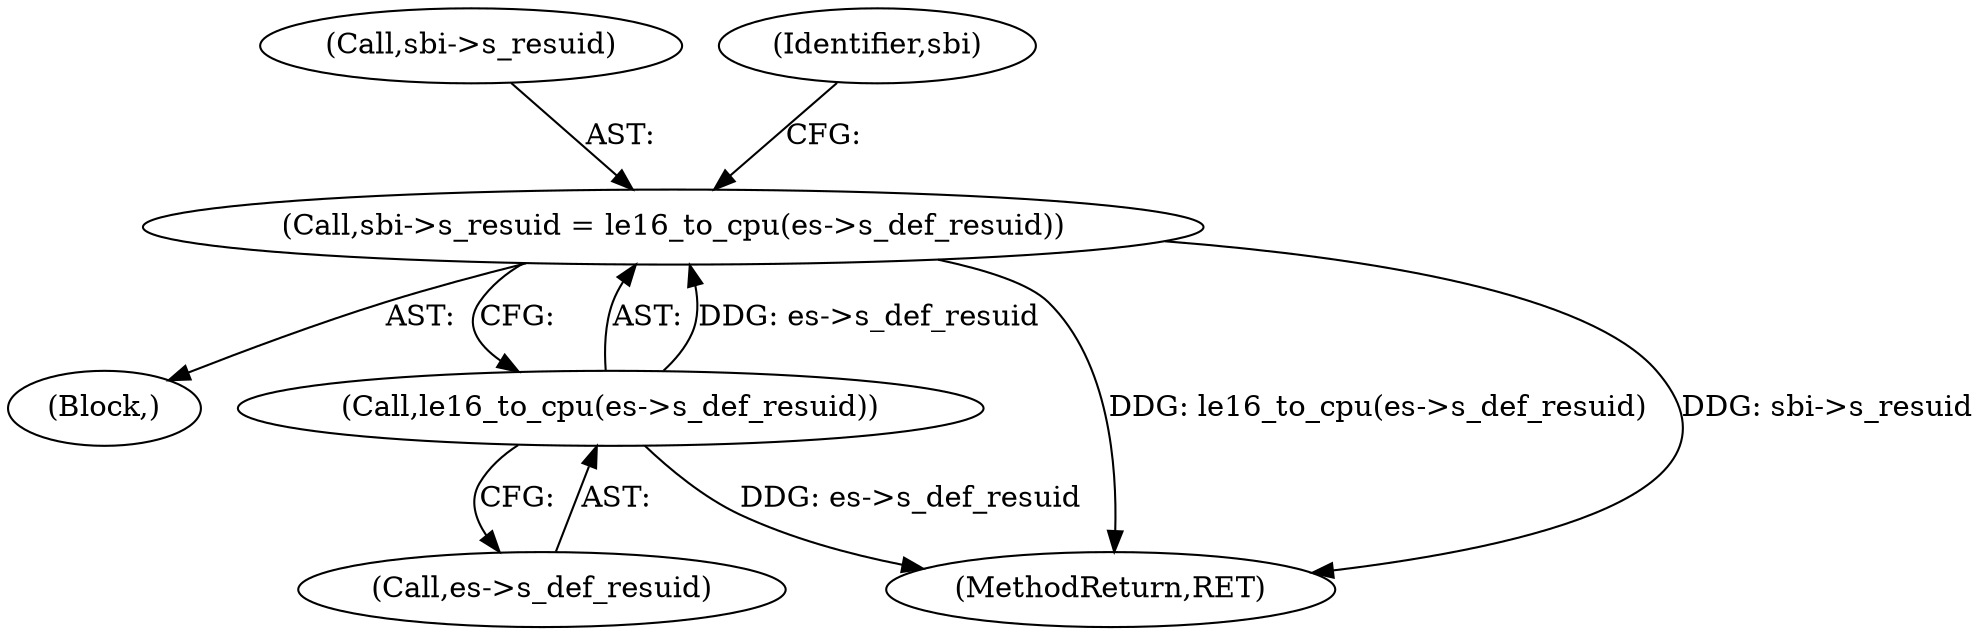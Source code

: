 digraph "0_linux_744692dc059845b2a3022119871846e74d4f6e11_16@pointer" {
"1000468" [label="(Call,sbi->s_resuid = le16_to_cpu(es->s_def_resuid))"];
"1000472" [label="(Call,le16_to_cpu(es->s_def_resuid))"];
"1000469" [label="(Call,sbi->s_resuid)"];
"1000468" [label="(Call,sbi->s_resuid = le16_to_cpu(es->s_def_resuid))"];
"1000478" [label="(Identifier,sbi)"];
"1000473" [label="(Call,es->s_def_resuid)"];
"1000120" [label="(Block,)"];
"1000472" [label="(Call,le16_to_cpu(es->s_def_resuid))"];
"1002129" [label="(MethodReturn,RET)"];
"1000468" -> "1000120"  [label="AST: "];
"1000468" -> "1000472"  [label="CFG: "];
"1000469" -> "1000468"  [label="AST: "];
"1000472" -> "1000468"  [label="AST: "];
"1000478" -> "1000468"  [label="CFG: "];
"1000468" -> "1002129"  [label="DDG: le16_to_cpu(es->s_def_resuid)"];
"1000468" -> "1002129"  [label="DDG: sbi->s_resuid"];
"1000472" -> "1000468"  [label="DDG: es->s_def_resuid"];
"1000472" -> "1000473"  [label="CFG: "];
"1000473" -> "1000472"  [label="AST: "];
"1000472" -> "1002129"  [label="DDG: es->s_def_resuid"];
}
